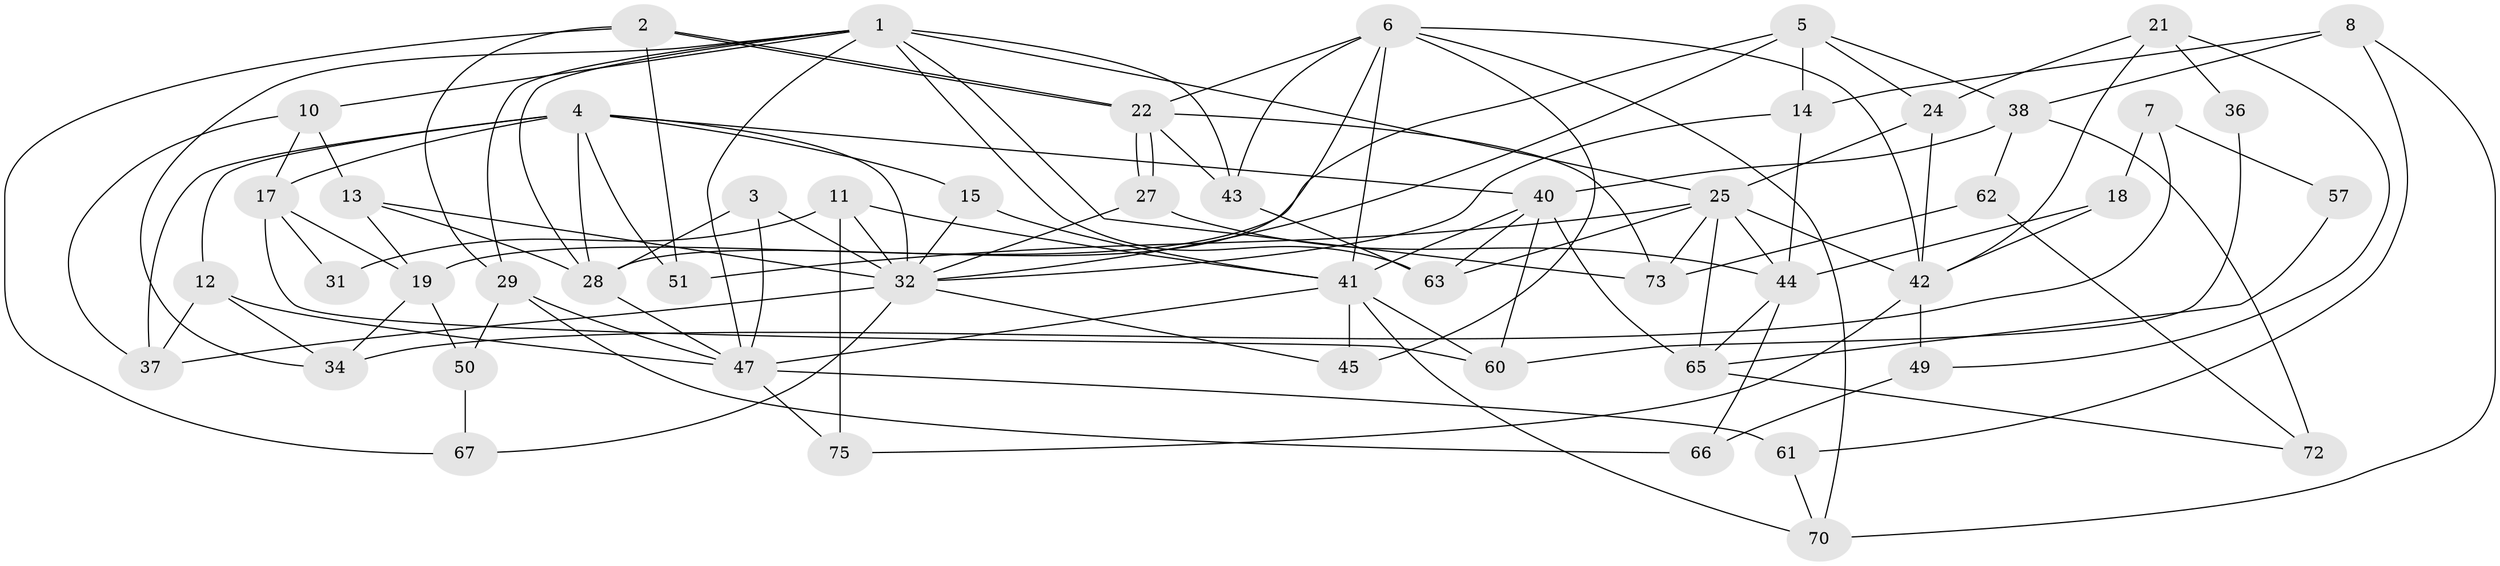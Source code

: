 // original degree distribution, {5: 0.2, 3: 0.24, 7: 0.04, 4: 0.32, 2: 0.12, 6: 0.08}
// Generated by graph-tools (version 1.1) at 2025/18/03/04/25 18:18:36]
// undirected, 52 vertices, 119 edges
graph export_dot {
graph [start="1"]
  node [color=gray90,style=filled];
  1 [super="+33"];
  2;
  3 [super="+26"];
  4 [super="+52"];
  5 [super="+16"];
  6 [super="+9"];
  7;
  8 [super="+68"];
  10;
  11 [super="+30"];
  12;
  13;
  14 [super="+23"];
  15;
  17 [super="+64"];
  18;
  19;
  21;
  22;
  24;
  25 [super="+46"];
  27;
  28 [super="+35"];
  29;
  31;
  32 [super="+39+58"];
  34;
  36;
  37;
  38;
  40 [super="+53"];
  41 [super="+56"];
  42 [super="+55"];
  43;
  44;
  45;
  47 [super="+59"];
  49;
  50;
  51;
  57;
  60;
  61;
  62;
  63;
  65;
  66;
  67 [super="+69"];
  70;
  72;
  73;
  75;
  1 -- 28;
  1 -- 29;
  1 -- 34;
  1 -- 73;
  1 -- 25 [weight=2];
  1 -- 10;
  1 -- 43;
  1 -- 47;
  1 -- 63;
  2 -- 29;
  2 -- 22;
  2 -- 22;
  2 -- 51;
  2 -- 67;
  3 -- 32;
  3 -- 28;
  3 -- 47;
  4 -- 51;
  4 -- 15;
  4 -- 17;
  4 -- 32 [weight=3];
  4 -- 37;
  4 -- 40;
  4 -- 28;
  4 -- 12;
  5 -- 19;
  5 -- 24;
  5 -- 38 [weight=2];
  5 -- 14 [weight=2];
  5 -- 32;
  6 -- 43;
  6 -- 70;
  6 -- 22;
  6 -- 41;
  6 -- 42;
  6 -- 28;
  6 -- 45;
  7 -- 18;
  7 -- 34;
  7 -- 57;
  8 -- 70;
  8 -- 14;
  8 -- 61;
  8 -- 38;
  10 -- 17;
  10 -- 13;
  10 -- 37;
  11 -- 75 [weight=2];
  11 -- 31;
  11 -- 41;
  11 -- 32;
  12 -- 37;
  12 -- 34;
  12 -- 47;
  13 -- 28;
  13 -- 19;
  13 -- 32;
  14 -- 44;
  14 -- 32;
  15 -- 32;
  15 -- 41;
  17 -- 19;
  17 -- 31;
  17 -- 60;
  18 -- 44;
  18 -- 42;
  19 -- 34;
  19 -- 50;
  21 -- 49;
  21 -- 24;
  21 -- 36;
  21 -- 42;
  22 -- 27;
  22 -- 27;
  22 -- 43;
  22 -- 73;
  24 -- 42;
  24 -- 25;
  25 -- 63;
  25 -- 73;
  25 -- 65;
  25 -- 51;
  25 -- 44;
  25 -- 42;
  27 -- 44;
  27 -- 32;
  28 -- 47 [weight=2];
  29 -- 47;
  29 -- 50;
  29 -- 66;
  32 -- 37;
  32 -- 45;
  32 -- 67;
  36 -- 60;
  38 -- 40;
  38 -- 62;
  38 -- 72;
  40 -- 63;
  40 -- 65;
  40 -- 41;
  40 -- 60;
  41 -- 45;
  41 -- 70;
  41 -- 60;
  41 -- 47;
  42 -- 75;
  42 -- 49;
  43 -- 63;
  44 -- 65;
  44 -- 66;
  47 -- 75;
  47 -- 61;
  49 -- 66;
  50 -- 67;
  57 -- 65;
  61 -- 70;
  62 -- 72;
  62 -- 73;
  65 -- 72;
}

